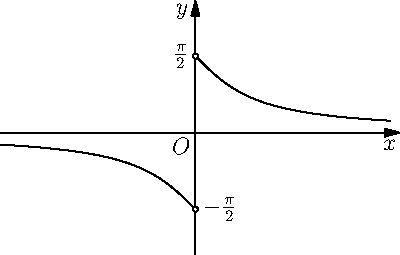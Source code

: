 size(200);
import graph;
real f(real x){return atan(1/x);}
draw(graph(f,-4,-sqrtEpsilon));
draw(graph(f,sqrtEpsilon,4));
ylimits(-2.5,2.5);
axes("$x$","$y$",Arrow());

dot(Label("$\frac{\pi}{2}$",align=W),(0,pi/2),UnFill);
dot(Label("$-\frac{\pi}{2}$",align=E),(0,-pi/2),UnFill);
label("$O$",(0,0),SW);

